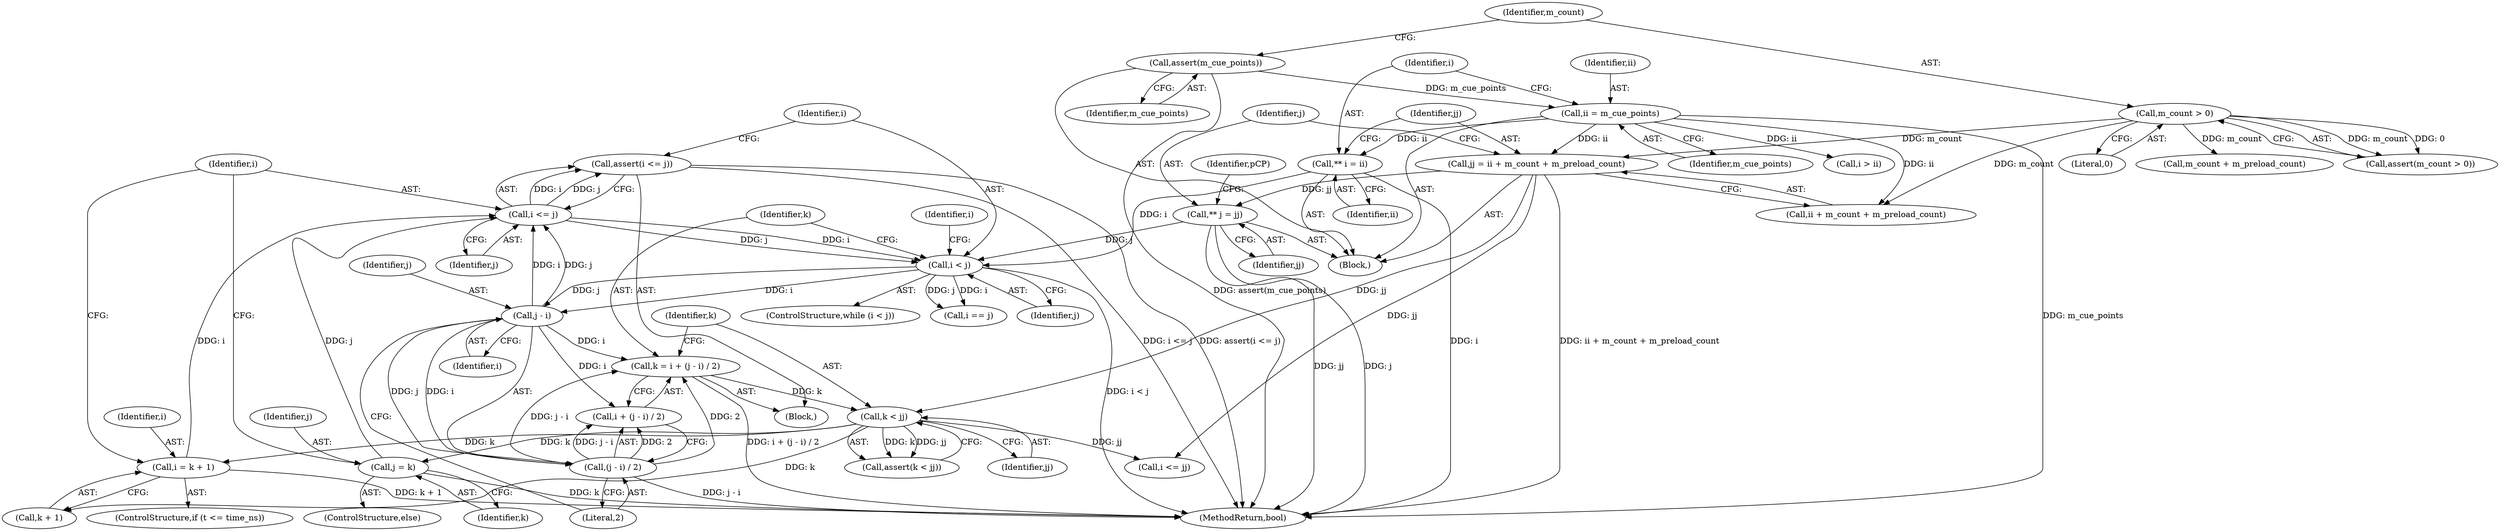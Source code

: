 digraph "0_Android_04839626ed859623901ebd3a5fd483982186b59d_39@API" {
"1000207" [label="(Call,assert(i <= j))"];
"1000208" [label="(Call,i <= j)"];
"1000198" [label="(Call,i = k + 1)"];
"1000178" [label="(Call,k < jj)"];
"1000168" [label="(Call,k = i + (j - i) / 2)"];
"1000173" [label="(Call,j - i)"];
"1000164" [label="(Call,i < j)"];
"1000124" [label="(Call,** i = ii)"];
"1000120" [label="(Call,ii = m_cue_points)"];
"1000114" [label="(Call,assert(m_cue_points))"];
"1000135" [label="(Call,** j = jj)"];
"1000127" [label="(Call,jj = ii + m_count + m_preload_count)"];
"1000117" [label="(Call,m_count > 0)"];
"1000172" [label="(Call,(j - i) / 2)"];
"1000204" [label="(Call,j = k)"];
"1000180" [label="(Identifier,jj)"];
"1000127" [label="(Call,jj = ii + m_count + m_preload_count)"];
"1000170" [label="(Call,i + (j - i) / 2)"];
"1000116" [label="(Call,assert(m_count > 0))"];
"1000136" [label="(Identifier,j)"];
"1000121" [label="(Identifier,ii)"];
"1000174" [label="(Identifier,j)"];
"1000209" [label="(Identifier,i)"];
"1000212" [label="(Call,i == j)"];
"1000129" [label="(Call,ii + m_count + m_preload_count)"];
"1000126" [label="(Identifier,ii)"];
"1000114" [label="(Call,assert(m_cue_points))"];
"1000178" [label="(Call,k < jj)"];
"1000205" [label="(Identifier,j)"];
"1000200" [label="(Call,k + 1)"];
"1000199" [label="(Identifier,i)"];
"1000124" [label="(Call,** i = ii)"];
"1000194" [label="(ControlStructure,if (t <= time_ns))"];
"1000125" [label="(Identifier,i)"];
"1000235" [label="(MethodReturn,bool)"];
"1000207" [label="(Call,assert(i <= j))"];
"1000169" [label="(Identifier,k)"];
"1000208" [label="(Call,i <= j)"];
"1000206" [label="(Identifier,k)"];
"1000115" [label="(Identifier,m_cue_points)"];
"1000137" [label="(Identifier,jj)"];
"1000117" [label="(Call,m_count > 0)"];
"1000166" [label="(Identifier,j)"];
"1000119" [label="(Literal,0)"];
"1000176" [label="(Literal,2)"];
"1000128" [label="(Identifier,jj)"];
"1000135" [label="(Call,** j = jj)"];
"1000118" [label="(Identifier,m_count)"];
"1000204" [label="(Call,j = k)"];
"1000210" [label="(Identifier,j)"];
"1000172" [label="(Call,(j - i) / 2)"];
"1000203" [label="(ControlStructure,else)"];
"1000165" [label="(Identifier,i)"];
"1000164" [label="(Call,i < j)"];
"1000120" [label="(Call,ii = m_cue_points)"];
"1000173" [label="(Call,j - i)"];
"1000163" [label="(ControlStructure,while (i < j))"];
"1000122" [label="(Identifier,m_cue_points)"];
"1000139" [label="(Identifier,pCP)"];
"1000106" [label="(Block,)"];
"1000131" [label="(Call,m_count + m_preload_count)"];
"1000198" [label="(Call,i = k + 1)"];
"1000167" [label="(Block,)"];
"1000179" [label="(Identifier,k)"];
"1000177" [label="(Call,assert(k < jj))"];
"1000220" [label="(Call,i > ii)"];
"1000216" [label="(Call,i <= jj)"];
"1000175" [label="(Identifier,i)"];
"1000213" [label="(Identifier,i)"];
"1000168" [label="(Call,k = i + (j - i) / 2)"];
"1000207" -> "1000167"  [label="AST: "];
"1000207" -> "1000208"  [label="CFG: "];
"1000208" -> "1000207"  [label="AST: "];
"1000165" -> "1000207"  [label="CFG: "];
"1000207" -> "1000235"  [label="DDG: i <= j"];
"1000207" -> "1000235"  [label="DDG: assert(i <= j)"];
"1000208" -> "1000207"  [label="DDG: i"];
"1000208" -> "1000207"  [label="DDG: j"];
"1000208" -> "1000210"  [label="CFG: "];
"1000209" -> "1000208"  [label="AST: "];
"1000210" -> "1000208"  [label="AST: "];
"1000208" -> "1000164"  [label="DDG: i"];
"1000208" -> "1000164"  [label="DDG: j"];
"1000198" -> "1000208"  [label="DDG: i"];
"1000173" -> "1000208"  [label="DDG: i"];
"1000173" -> "1000208"  [label="DDG: j"];
"1000204" -> "1000208"  [label="DDG: j"];
"1000198" -> "1000194"  [label="AST: "];
"1000198" -> "1000200"  [label="CFG: "];
"1000199" -> "1000198"  [label="AST: "];
"1000200" -> "1000198"  [label="AST: "];
"1000209" -> "1000198"  [label="CFG: "];
"1000198" -> "1000235"  [label="DDG: k + 1"];
"1000178" -> "1000198"  [label="DDG: k"];
"1000178" -> "1000177"  [label="AST: "];
"1000178" -> "1000180"  [label="CFG: "];
"1000179" -> "1000178"  [label="AST: "];
"1000180" -> "1000178"  [label="AST: "];
"1000177" -> "1000178"  [label="CFG: "];
"1000178" -> "1000177"  [label="DDG: k"];
"1000178" -> "1000177"  [label="DDG: jj"];
"1000168" -> "1000178"  [label="DDG: k"];
"1000127" -> "1000178"  [label="DDG: jj"];
"1000178" -> "1000200"  [label="DDG: k"];
"1000178" -> "1000204"  [label="DDG: k"];
"1000178" -> "1000216"  [label="DDG: jj"];
"1000168" -> "1000167"  [label="AST: "];
"1000168" -> "1000170"  [label="CFG: "];
"1000169" -> "1000168"  [label="AST: "];
"1000170" -> "1000168"  [label="AST: "];
"1000179" -> "1000168"  [label="CFG: "];
"1000168" -> "1000235"  [label="DDG: i + (j - i) / 2"];
"1000173" -> "1000168"  [label="DDG: i"];
"1000172" -> "1000168"  [label="DDG: j - i"];
"1000172" -> "1000168"  [label="DDG: 2"];
"1000173" -> "1000172"  [label="AST: "];
"1000173" -> "1000175"  [label="CFG: "];
"1000174" -> "1000173"  [label="AST: "];
"1000175" -> "1000173"  [label="AST: "];
"1000176" -> "1000173"  [label="CFG: "];
"1000173" -> "1000170"  [label="DDG: i"];
"1000173" -> "1000172"  [label="DDG: j"];
"1000173" -> "1000172"  [label="DDG: i"];
"1000164" -> "1000173"  [label="DDG: j"];
"1000164" -> "1000173"  [label="DDG: i"];
"1000164" -> "1000163"  [label="AST: "];
"1000164" -> "1000166"  [label="CFG: "];
"1000165" -> "1000164"  [label="AST: "];
"1000166" -> "1000164"  [label="AST: "];
"1000169" -> "1000164"  [label="CFG: "];
"1000213" -> "1000164"  [label="CFG: "];
"1000164" -> "1000235"  [label="DDG: i < j"];
"1000124" -> "1000164"  [label="DDG: i"];
"1000135" -> "1000164"  [label="DDG: j"];
"1000164" -> "1000212"  [label="DDG: i"];
"1000164" -> "1000212"  [label="DDG: j"];
"1000124" -> "1000106"  [label="AST: "];
"1000124" -> "1000126"  [label="CFG: "];
"1000125" -> "1000124"  [label="AST: "];
"1000126" -> "1000124"  [label="AST: "];
"1000128" -> "1000124"  [label="CFG: "];
"1000124" -> "1000235"  [label="DDG: i"];
"1000120" -> "1000124"  [label="DDG: ii"];
"1000120" -> "1000106"  [label="AST: "];
"1000120" -> "1000122"  [label="CFG: "];
"1000121" -> "1000120"  [label="AST: "];
"1000122" -> "1000120"  [label="AST: "];
"1000125" -> "1000120"  [label="CFG: "];
"1000120" -> "1000235"  [label="DDG: m_cue_points"];
"1000114" -> "1000120"  [label="DDG: m_cue_points"];
"1000120" -> "1000127"  [label="DDG: ii"];
"1000120" -> "1000129"  [label="DDG: ii"];
"1000120" -> "1000220"  [label="DDG: ii"];
"1000114" -> "1000106"  [label="AST: "];
"1000114" -> "1000115"  [label="CFG: "];
"1000115" -> "1000114"  [label="AST: "];
"1000118" -> "1000114"  [label="CFG: "];
"1000114" -> "1000235"  [label="DDG: assert(m_cue_points)"];
"1000135" -> "1000106"  [label="AST: "];
"1000135" -> "1000137"  [label="CFG: "];
"1000136" -> "1000135"  [label="AST: "];
"1000137" -> "1000135"  [label="AST: "];
"1000139" -> "1000135"  [label="CFG: "];
"1000135" -> "1000235"  [label="DDG: jj"];
"1000135" -> "1000235"  [label="DDG: j"];
"1000127" -> "1000135"  [label="DDG: jj"];
"1000127" -> "1000106"  [label="AST: "];
"1000127" -> "1000129"  [label="CFG: "];
"1000128" -> "1000127"  [label="AST: "];
"1000129" -> "1000127"  [label="AST: "];
"1000136" -> "1000127"  [label="CFG: "];
"1000127" -> "1000235"  [label="DDG: ii + m_count + m_preload_count"];
"1000117" -> "1000127"  [label="DDG: m_count"];
"1000127" -> "1000216"  [label="DDG: jj"];
"1000117" -> "1000116"  [label="AST: "];
"1000117" -> "1000119"  [label="CFG: "];
"1000118" -> "1000117"  [label="AST: "];
"1000119" -> "1000117"  [label="AST: "];
"1000116" -> "1000117"  [label="CFG: "];
"1000117" -> "1000116"  [label="DDG: m_count"];
"1000117" -> "1000116"  [label="DDG: 0"];
"1000117" -> "1000129"  [label="DDG: m_count"];
"1000117" -> "1000131"  [label="DDG: m_count"];
"1000172" -> "1000170"  [label="AST: "];
"1000172" -> "1000176"  [label="CFG: "];
"1000176" -> "1000172"  [label="AST: "];
"1000170" -> "1000172"  [label="CFG: "];
"1000172" -> "1000235"  [label="DDG: j - i"];
"1000172" -> "1000170"  [label="DDG: j - i"];
"1000172" -> "1000170"  [label="DDG: 2"];
"1000204" -> "1000203"  [label="AST: "];
"1000204" -> "1000206"  [label="CFG: "];
"1000205" -> "1000204"  [label="AST: "];
"1000206" -> "1000204"  [label="AST: "];
"1000209" -> "1000204"  [label="CFG: "];
"1000204" -> "1000235"  [label="DDG: k"];
}
